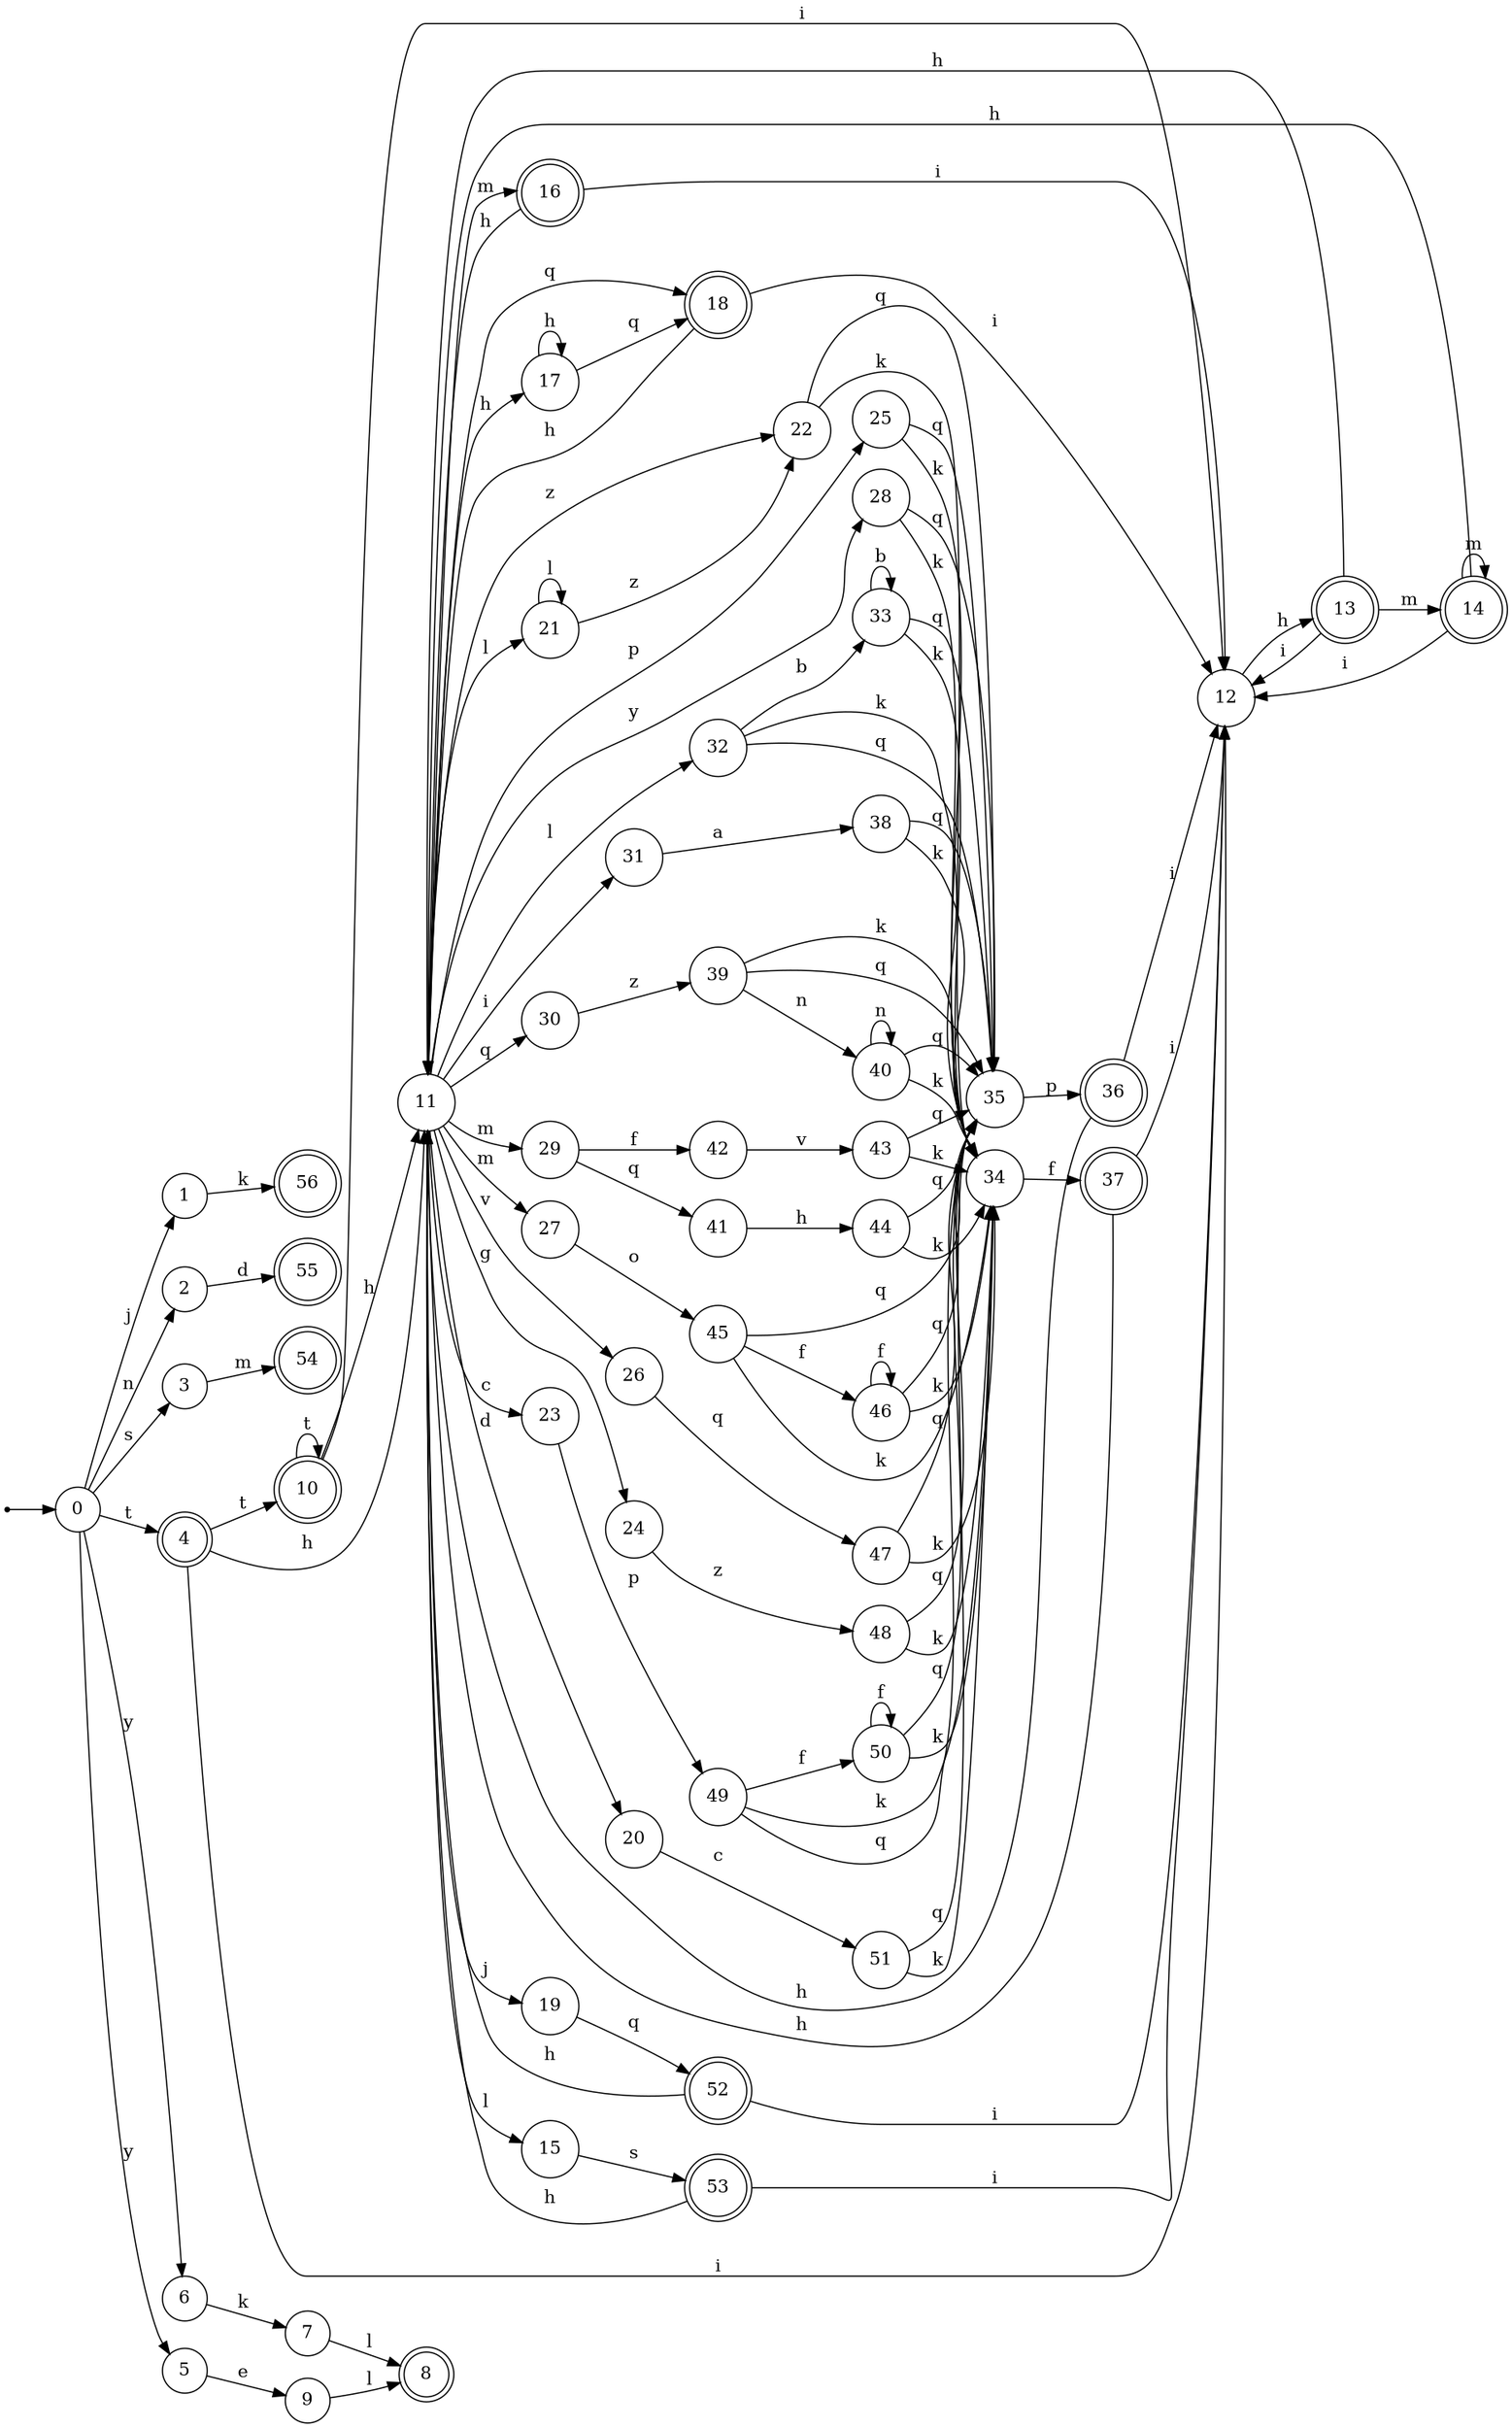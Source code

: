 digraph finite_state_machine {
rankdir=LR;
size="20,20";
node [shape = point]; "dummy0"
node [shape = circle]; "0";
"dummy0" -> "0";
node [shape = circle]; "1";
node [shape = circle]; "2";
node [shape = circle]; "3";
node [shape = doublecircle]; "4";node [shape = circle]; "5";
node [shape = circle]; "6";
node [shape = circle]; "7";
node [shape = doublecircle]; "8";node [shape = circle]; "9";
node [shape = doublecircle]; "10";node [shape = circle]; "11";
node [shape = circle]; "12";
node [shape = doublecircle]; "13";node [shape = doublecircle]; "14";node [shape = circle]; "15";
node [shape = doublecircle]; "16";node [shape = circle]; "17";
node [shape = doublecircle]; "18";node [shape = circle]; "19";
node [shape = circle]; "20";
node [shape = circle]; "21";
node [shape = circle]; "22";
node [shape = circle]; "23";
node [shape = circle]; "24";
node [shape = circle]; "25";
node [shape = circle]; "26";
node [shape = circle]; "27";
node [shape = circle]; "28";
node [shape = circle]; "29";
node [shape = circle]; "30";
node [shape = circle]; "31";
node [shape = circle]; "32";
node [shape = circle]; "33";
node [shape = circle]; "34";
node [shape = circle]; "35";
node [shape = doublecircle]; "36";node [shape = doublecircle]; "37";node [shape = circle]; "38";
node [shape = circle]; "39";
node [shape = circle]; "40";
node [shape = circle]; "41";
node [shape = circle]; "42";
node [shape = circle]; "43";
node [shape = circle]; "44";
node [shape = circle]; "45";
node [shape = circle]; "46";
node [shape = circle]; "47";
node [shape = circle]; "48";
node [shape = circle]; "49";
node [shape = circle]; "50";
node [shape = circle]; "51";
node [shape = doublecircle]; "52";node [shape = doublecircle]; "53";node [shape = doublecircle]; "54";node [shape = doublecircle]; "55";node [shape = doublecircle]; "56";"0" -> "1" [label = "j"];
 "0" -> "2" [label = "n"];
 "0" -> "3" [label = "s"];
 "0" -> "4" [label = "t"];
 "0" -> "5" [label = "y"];
 "0" -> "6" [label = "y"];
 "6" -> "7" [label = "k"];
 "7" -> "8" [label = "l"];
 "5" -> "9" [label = "e"];
 "9" -> "8" [label = "l"];
 "4" -> "10" [label = "t"];
 "4" -> "11" [label = "h"];
 "4" -> "12" [label = "i"];
 "12" -> "13" [label = "h"];
 "13" -> "12" [label = "i"];
 "13" -> "14" [label = "m"];
 "13" -> "11" [label = "h"];
 "14" -> "14" [label = "m"];
 "14" -> "12" [label = "i"];
 "14" -> "11" [label = "h"];
 "11" -> "32" [label = "l"];
 "11" -> "21" [label = "l"];
 "11" -> "15" [label = "l"];
 "11" -> "16" [label = "m"];
 "11" -> "27" [label = "m"];
 "11" -> "29" [label = "m"];
 "11" -> "17" [label = "h"];
 "11" -> "18" [label = "q"];
 "11" -> "30" [label = "q"];
 "11" -> "19" [label = "j"];
 "11" -> "20" [label = "d"];
 "11" -> "22" [label = "z"];
 "11" -> "23" [label = "c"];
 "11" -> "24" [label = "g"];
 "11" -> "25" [label = "p"];
 "11" -> "26" [label = "v"];
 "11" -> "28" [label = "y"];
 "11" -> "31" [label = "i"];
 "32" -> "33" [label = "b"];
 "32" -> "34" [label = "k"];
 "32" -> "35" [label = "q"];
 "35" -> "36" [label = "p"];
 "36" -> "11" [label = "h"];
 "36" -> "12" [label = "i"];
 "34" -> "37" [label = "f"];
 "37" -> "11" [label = "h"];
 "37" -> "12" [label = "i"];
 "33" -> "33" [label = "b"];
 "33" -> "34" [label = "k"];
 "33" -> "35" [label = "q"];
 "31" -> "38" [label = "a"];
 "38" -> "34" [label = "k"];
 "38" -> "35" [label = "q"];
 "30" -> "39" [label = "z"];
 "39" -> "40" [label = "n"];
 "39" -> "34" [label = "k"];
 "39" -> "35" [label = "q"];
 "40" -> "40" [label = "n"];
 "40" -> "34" [label = "k"];
 "40" -> "35" [label = "q"];
 "29" -> "41" [label = "q"];
 "29" -> "42" [label = "f"];
 "42" -> "43" [label = "v"];
 "43" -> "34" [label = "k"];
 "43" -> "35" [label = "q"];
 "41" -> "44" [label = "h"];
 "44" -> "34" [label = "k"];
 "44" -> "35" [label = "q"];
 "28" -> "34" [label = "k"];
 "28" -> "35" [label = "q"];
 "27" -> "45" [label = "o"];
 "45" -> "46" [label = "f"];
 "45" -> "34" [label = "k"];
 "45" -> "35" [label = "q"];
 "46" -> "46" [label = "f"];
 "46" -> "34" [label = "k"];
 "46" -> "35" [label = "q"];
 "26" -> "47" [label = "q"];
 "47" -> "34" [label = "k"];
 "47" -> "35" [label = "q"];
 "25" -> "34" [label = "k"];
 "25" -> "35" [label = "q"];
 "24" -> "48" [label = "z"];
 "48" -> "34" [label = "k"];
 "48" -> "35" [label = "q"];
 "23" -> "49" [label = "p"];
 "49" -> "50" [label = "f"];
 "49" -> "34" [label = "k"];
 "49" -> "35" [label = "q"];
 "50" -> "50" [label = "f"];
 "50" -> "34" [label = "k"];
 "50" -> "35" [label = "q"];
 "22" -> "34" [label = "k"];
 "22" -> "35" [label = "q"];
 "21" -> "21" [label = "l"];
 "21" -> "22" [label = "z"];
 "20" -> "51" [label = "c"];
 "51" -> "34" [label = "k"];
 "51" -> "35" [label = "q"];
 "19" -> "52" [label = "q"];
 "52" -> "11" [label = "h"];
 "52" -> "12" [label = "i"];
 "18" -> "11" [label = "h"];
 "18" -> "12" [label = "i"];
 "17" -> "17" [label = "h"];
 "17" -> "18" [label = "q"];
 "16" -> "11" [label = "h"];
 "16" -> "12" [label = "i"];
 "15" -> "53" [label = "s"];
 "53" -> "11" [label = "h"];
 "53" -> "12" [label = "i"];
 "10" -> "10" [label = "t"];
 "10" -> "11" [label = "h"];
 "10" -> "12" [label = "i"];
 "3" -> "54" [label = "m"];
 "2" -> "55" [label = "d"];
 "1" -> "56" [label = "k"];
 }
